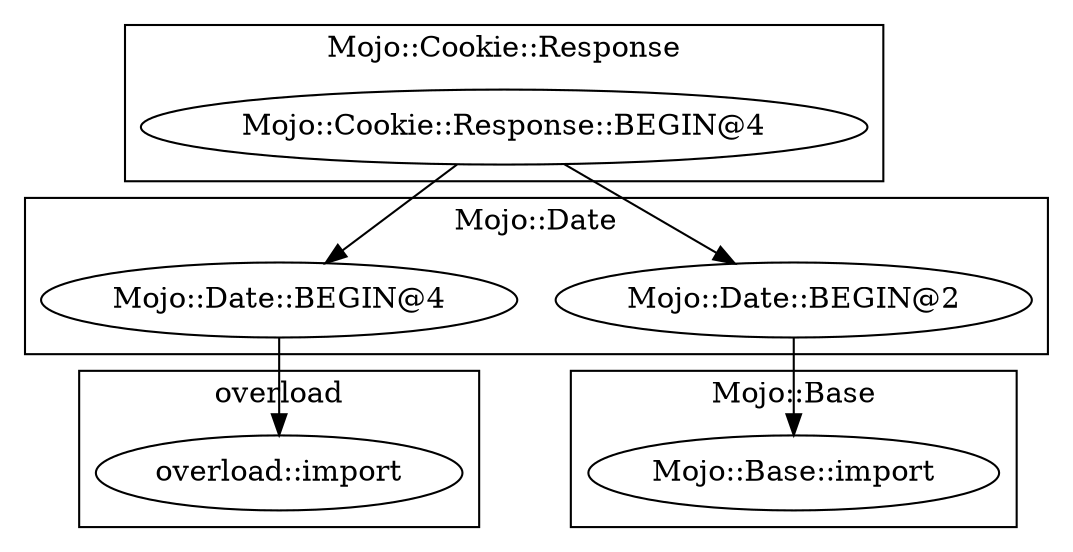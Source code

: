 digraph {
graph [overlap=false]
subgraph cluster_Mojo_Cookie_Response {
	label="Mojo::Cookie::Response";
	"Mojo::Cookie::Response::BEGIN@4";
}
subgraph cluster_overload {
	label="overload";
	"overload::import";
}
subgraph cluster_Mojo_Base {
	label="Mojo::Base";
	"Mojo::Base::import";
}
subgraph cluster_Mojo_Date {
	label="Mojo::Date";
	"Mojo::Date::BEGIN@4";
	"Mojo::Date::BEGIN@2";
}
"Mojo::Cookie::Response::BEGIN@4" -> "Mojo::Date::BEGIN@4";
"Mojo::Date::BEGIN@2" -> "Mojo::Base::import";
"Mojo::Cookie::Response::BEGIN@4" -> "Mojo::Date::BEGIN@2";
"Mojo::Date::BEGIN@4" -> "overload::import";
}
